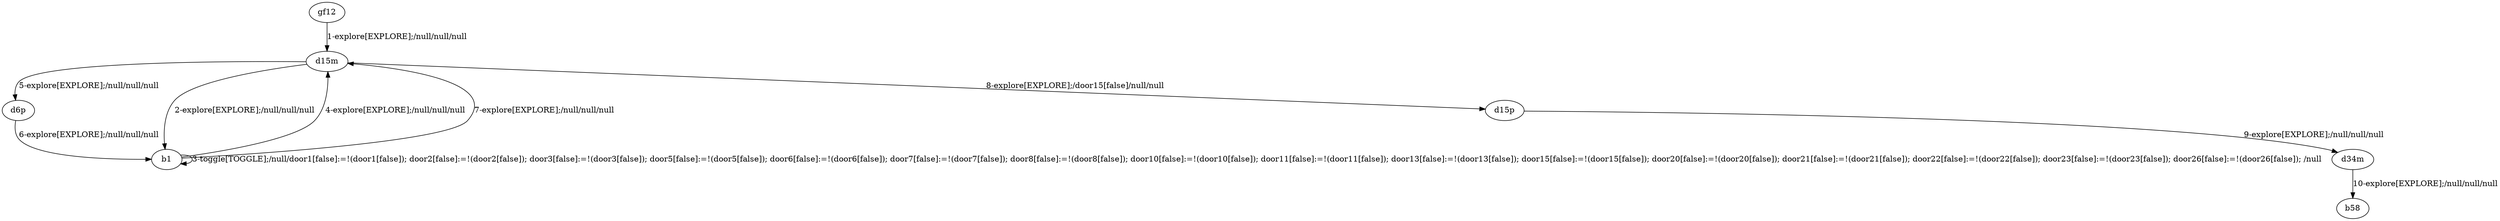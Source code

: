 # Total number of goals covered by this test: 1
# d34m --> b58

digraph g {
"gf12" -> "d15m" [label = "1-explore[EXPLORE];/null/null/null"];
"d15m" -> "b1" [label = "2-explore[EXPLORE];/null/null/null"];
"b1" -> "b1" [label = "3-toggle[TOGGLE];/null/door1[false]:=!(door1[false]); door2[false]:=!(door2[false]); door3[false]:=!(door3[false]); door5[false]:=!(door5[false]); door6[false]:=!(door6[false]); door7[false]:=!(door7[false]); door8[false]:=!(door8[false]); door10[false]:=!(door10[false]); door11[false]:=!(door11[false]); door13[false]:=!(door13[false]); door15[false]:=!(door15[false]); door20[false]:=!(door20[false]); door21[false]:=!(door21[false]); door22[false]:=!(door22[false]); door23[false]:=!(door23[false]); door26[false]:=!(door26[false]); /null"];
"b1" -> "d15m" [label = "4-explore[EXPLORE];/null/null/null"];
"d15m" -> "d6p" [label = "5-explore[EXPLORE];/null/null/null"];
"d6p" -> "b1" [label = "6-explore[EXPLORE];/null/null/null"];
"b1" -> "d15m" [label = "7-explore[EXPLORE];/null/null/null"];
"d15m" -> "d15p" [label = "8-explore[EXPLORE];/door15[false]/null/null"];
"d15p" -> "d34m" [label = "9-explore[EXPLORE];/null/null/null"];
"d34m" -> "b58" [label = "10-explore[EXPLORE];/null/null/null"];
}